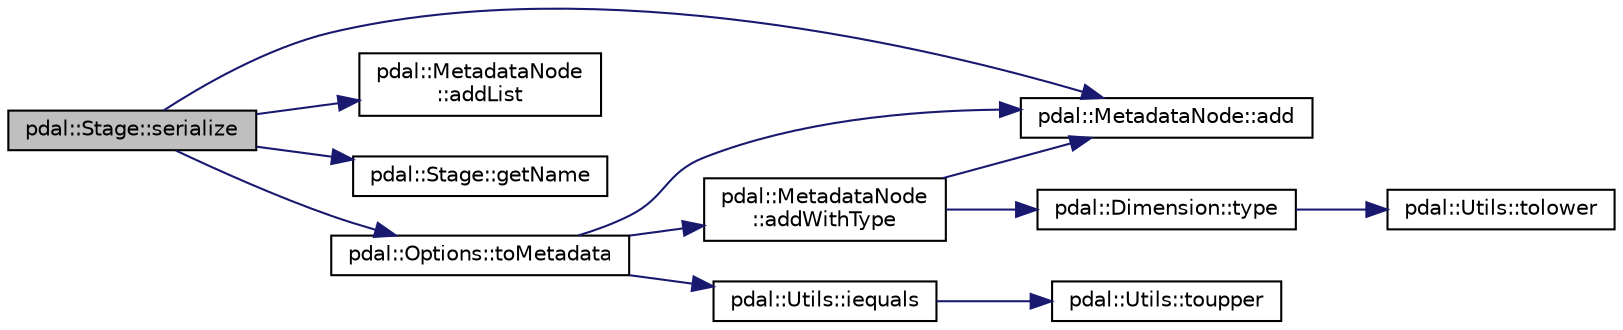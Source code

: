 digraph "pdal::Stage::serialize"
{
  edge [fontname="Helvetica",fontsize="10",labelfontname="Helvetica",labelfontsize="10"];
  node [fontname="Helvetica",fontsize="10",shape=record];
  rankdir="LR";
  Node1 [label="pdal::Stage::serialize",height=0.2,width=0.4,color="black", fillcolor="grey75", style="filled", fontcolor="black"];
  Node1 -> Node2 [color="midnightblue",fontsize="10",style="solid",fontname="Helvetica"];
  Node2 [label="pdal::MetadataNode::add",height=0.2,width=0.4,color="black", fillcolor="white", style="filled",URL="$classpdal_1_1MetadataNode.html#af2c1c5d91f6ab47a804aa8a0a1b043c2"];
  Node1 -> Node3 [color="midnightblue",fontsize="10",style="solid",fontname="Helvetica"];
  Node3 [label="pdal::MetadataNode\l::addList",height=0.2,width=0.4,color="black", fillcolor="white", style="filled",URL="$classpdal_1_1MetadataNode.html#af9242fea26778fb33e939d38f0dd0dd4"];
  Node1 -> Node4 [color="midnightblue",fontsize="10",style="solid",fontname="Helvetica"];
  Node4 [label="pdal::Stage::getName",height=0.2,width=0.4,color="black", fillcolor="white", style="filled",URL="$classpdal_1_1Stage.html#a6c81d6fbbac17ebe4cd63806916cc750"];
  Node1 -> Node5 [color="midnightblue",fontsize="10",style="solid",fontname="Helvetica"];
  Node5 [label="pdal::Options::toMetadata",height=0.2,width=0.4,color="black", fillcolor="white", style="filled",URL="$classpdal_1_1Options.html#a80b214f5c77242292e8f123b75e33bbc"];
  Node5 -> Node2 [color="midnightblue",fontsize="10",style="solid",fontname="Helvetica"];
  Node5 -> Node6 [color="midnightblue",fontsize="10",style="solid",fontname="Helvetica"];
  Node6 [label="pdal::MetadataNode\l::addWithType",height=0.2,width=0.4,color="black", fillcolor="white", style="filled",URL="$classpdal_1_1MetadataNode.html#a198cc59ea0083b8758eb80a3025d1937"];
  Node6 -> Node2 [color="midnightblue",fontsize="10",style="solid",fontname="Helvetica"];
  Node6 -> Node7 [color="midnightblue",fontsize="10",style="solid",fontname="Helvetica"];
  Node7 [label="pdal::Dimension::type",height=0.2,width=0.4,color="black", fillcolor="white", style="filled",URL="$namespacepdal_1_1Dimension.html#a880d689fed54aa3ded6f88c9e058c5d2"];
  Node7 -> Node8 [color="midnightblue",fontsize="10",style="solid",fontname="Helvetica"];
  Node8 [label="pdal::Utils::tolower",height=0.2,width=0.4,color="black", fillcolor="white", style="filled",URL="$namespacepdal_1_1Utils.html#a5268937cf695835e55392f752dc02cb2"];
  Node5 -> Node9 [color="midnightblue",fontsize="10",style="solid",fontname="Helvetica"];
  Node9 [label="pdal::Utils::iequals",height=0.2,width=0.4,color="black", fillcolor="white", style="filled",URL="$namespacepdal_1_1Utils.html#acb34cb790a22dbce1a05582ba4917566"];
  Node9 -> Node10 [color="midnightblue",fontsize="10",style="solid",fontname="Helvetica"];
  Node10 [label="pdal::Utils::toupper",height=0.2,width=0.4,color="black", fillcolor="white", style="filled",URL="$namespacepdal_1_1Utils.html#a28e3e2faff94b20f9908e77bc54ed983"];
}
